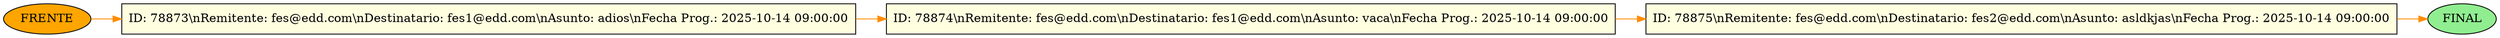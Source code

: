 digraph CorreosProgramados {
  rankdir=LR;
  node [shape=record, style=filled, fillcolor=lightyellow];
  edge [color=darkorange];

  frente [label="FRENTE", shape=ellipse, fillcolor=orange];
  final [label="FINAL", shape=ellipse, fillcolor=lightgreen];
  programado0 [label="
ID: 78873\\n
Remitente: fes@edd.com\\n
Destinatario: fes1@edd.com\\n
Asunto: adios\\n
Fecha Prog.: 2025-10-14 09:00:00"];
  frente -> programado0;
  programado1 [label="
ID: 78874\\n
Remitente: fes@edd.com\\n
Destinatario: fes1@edd.com\\n
Asunto: vaca\\n
Fecha Prog.: 2025-10-14 09:00:00"];
  programado0 -> programado1;
  programado2 [label="
ID: 78875\\n
Remitente: fes@edd.com\\n
Destinatario: fes2@edd.com\\n
Asunto: asldkjas\\n
Fecha Prog.: 2025-10-14 09:00:00"];
  programado1 -> programado2;
  programado2 -> final;
}
